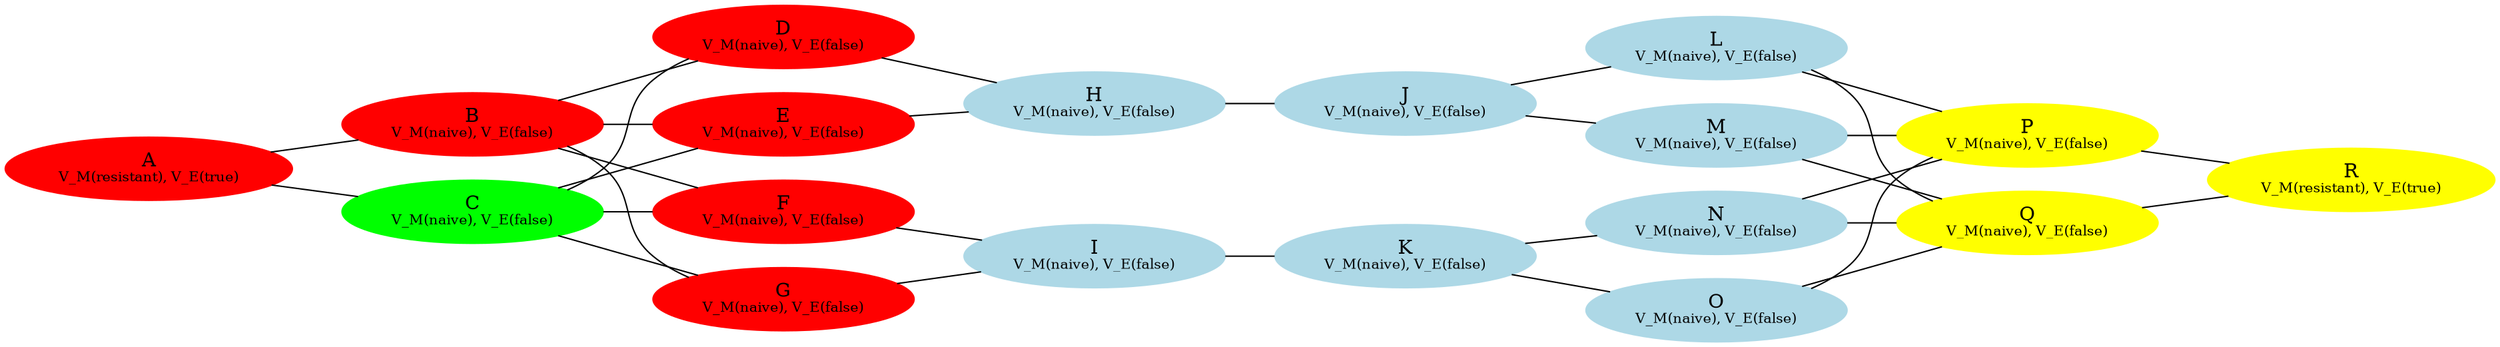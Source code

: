 graph {
 rankdir=LR;
A[label=<A<BR /><FONT POINT-SIZE="10">V_M(resistant), V_E(true)</FONT>>,style=filled, color=red];
B[label=<B<BR /><FONT POINT-SIZE="10">V_M(naive), V_E(false)</FONT>>,style=filled, color=red];
C[label=<C<BR /><FONT POINT-SIZE="10">V_M(naive), V_E(false)</FONT>>,style=filled, color=green];
D[label=<D<BR /><FONT POINT-SIZE="10">V_M(naive), V_E(false)</FONT>>,style=filled, color=red];
E[label=<E<BR /><FONT POINT-SIZE="10">V_M(naive), V_E(false)</FONT>>,style=filled, color=red];
F[label=<F<BR /><FONT POINT-SIZE="10">V_M(naive), V_E(false)</FONT>>,style=filled, color=red];
G[label=<G<BR /><FONT POINT-SIZE="10">V_M(naive), V_E(false)</FONT>>,style=filled, color=red];
H[label=<H<BR /><FONT POINT-SIZE="10">V_M(naive), V_E(false)</FONT>>,style=filled, color=lightblue];
I[label=<I<BR /><FONT POINT-SIZE="10">V_M(naive), V_E(false)</FONT>>,style=filled, color=lightblue];
J[label=<J<BR /><FONT POINT-SIZE="10">V_M(naive), V_E(false)</FONT>>,style=filled, color=lightblue];
K[label=<K<BR /><FONT POINT-SIZE="10">V_M(naive), V_E(false)</FONT>>,style=filled, color=lightblue];
L[label=<L<BR /><FONT POINT-SIZE="10">V_M(naive), V_E(false)</FONT>>,style=filled, color=lightblue];
M[label=<M<BR /><FONT POINT-SIZE="10">V_M(naive), V_E(false)</FONT>>,style=filled, color=lightblue];
N[label=<N<BR /><FONT POINT-SIZE="10">V_M(naive), V_E(false)</FONT>>,style=filled, color=lightblue];
O[label=<O<BR /><FONT POINT-SIZE="10">V_M(naive), V_E(false)</FONT>>,style=filled, color=lightblue];
P[label=<P<BR /><FONT POINT-SIZE="10">V_M(naive), V_E(false)</FONT>>,style=filled, color=yellow];
Q[label=<Q<BR /><FONT POINT-SIZE="10">V_M(naive), V_E(false)</FONT>>,style=filled, color=yellow];
R[label=<R<BR /><FONT POINT-SIZE="10">V_M(resistant), V_E(true)</FONT>>,style=filled, color=yellow];
A -- {{B C }}
B -- {{D E F G }}
C -- {{D E F G }}
D -- {{H }}
E -- {{H }}
F -- {{I }}
G -- {{I }}
H -- {{J }}
I -- {{K }}
J -- {{L M }}
K -- {{N O }}
L -- {{P Q }}
M -- {{P Q }}
N -- {{P Q }}
O -- {{P Q }}
P -- {{R }}
Q -- {{R }}
R -- {{}}
}